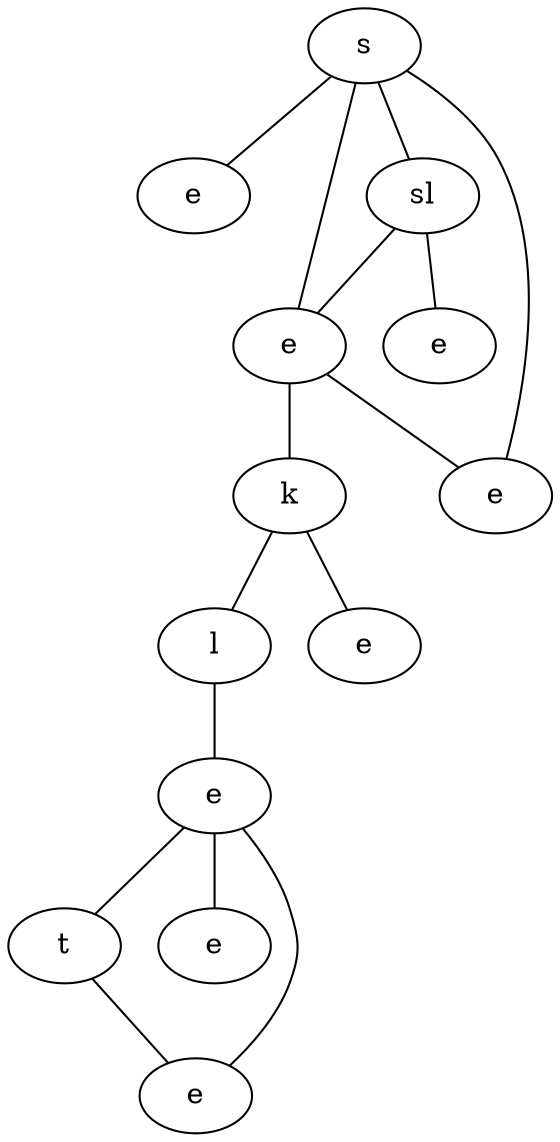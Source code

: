 graph {
LJXX[label="s"]
BUQJ[label="e"]
UTOY[label="sl"]
PAYC[label="e"]
REUK[label="e"]
SDAF[label="e"]
FYYU[label="k"]
PJJW[label="l"]
MLHX[label="e"]
ETDG[label="e"]
WSYG[label="t"]
JNWD[label="e"]
KTYH[label="e"]
LJXX -- BUQJ
LJXX -- UTOY
LJXX -- PAYC
LJXX -- REUK
UTOY -- SDAF
UTOY -- PAYC
PAYC -- FYYU
PAYC -- REUK
FYYU -- PJJW
FYYU -- MLHX
PJJW -- ETDG
ETDG -- WSYG
ETDG -- JNWD
ETDG -- KTYH
WSYG -- KTYH
}
